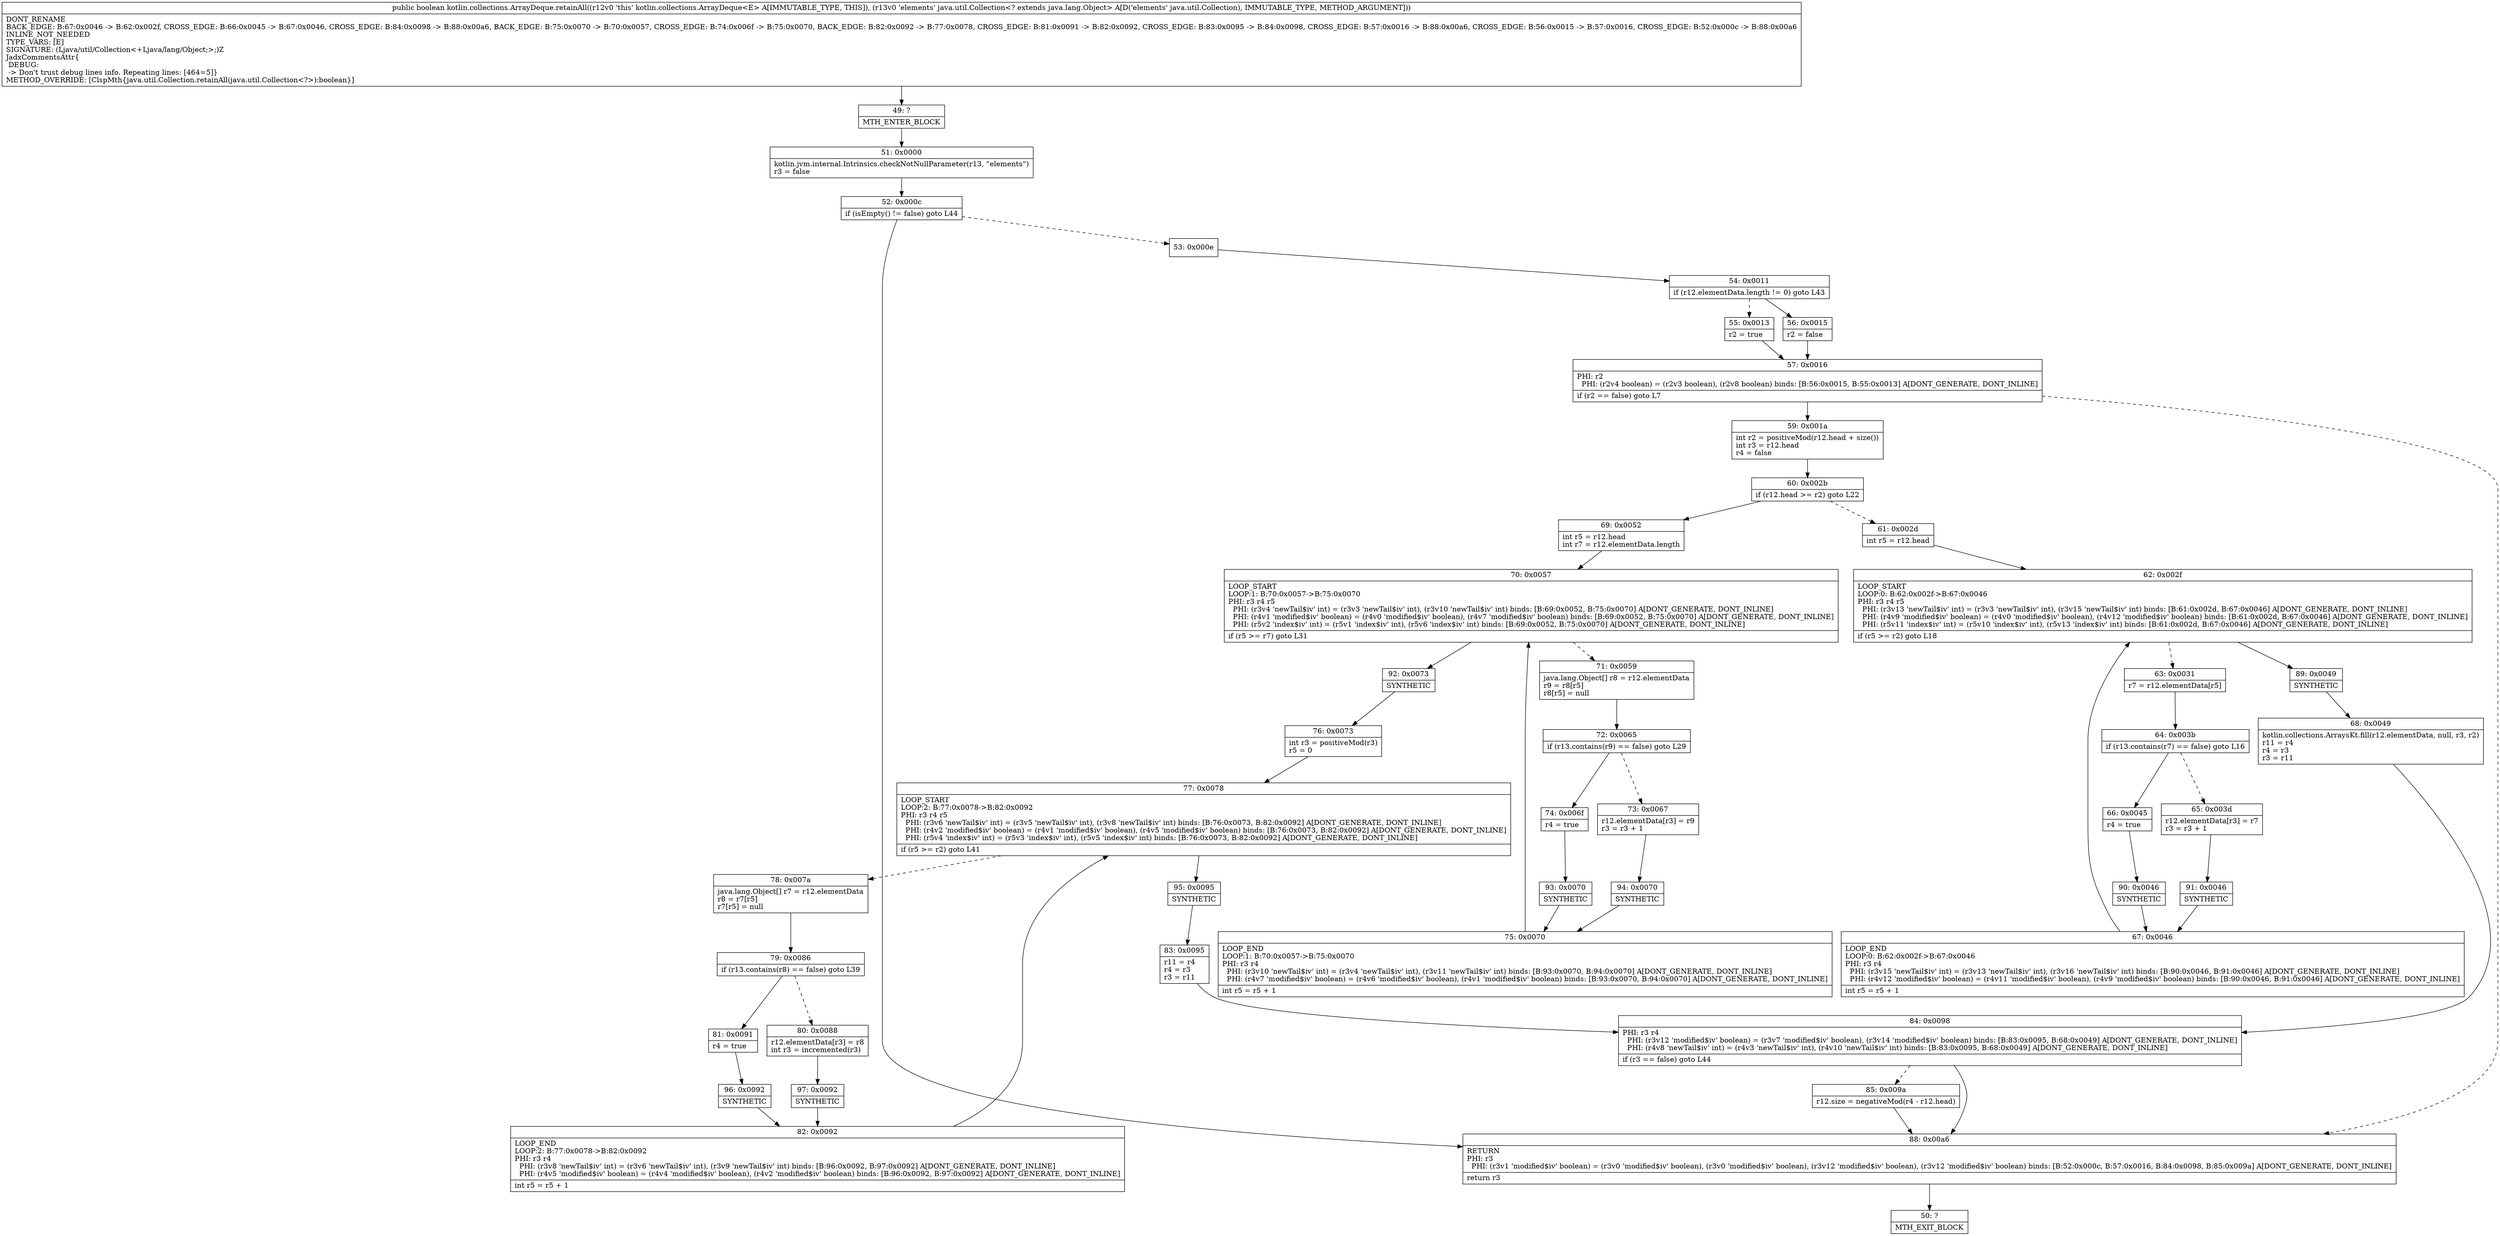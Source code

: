 digraph "CFG forkotlin.collections.ArrayDeque.retainAll(Ljava\/util\/Collection;)Z" {
Node_49 [shape=record,label="{49\:\ ?|MTH_ENTER_BLOCK\l}"];
Node_51 [shape=record,label="{51\:\ 0x0000|kotlin.jvm.internal.Intrinsics.checkNotNullParameter(r13, \"elements\")\lr3 = false\l}"];
Node_52 [shape=record,label="{52\:\ 0x000c|if (isEmpty() != false) goto L44\l}"];
Node_53 [shape=record,label="{53\:\ 0x000e}"];
Node_54 [shape=record,label="{54\:\ 0x0011|if (r12.elementData.length != 0) goto L43\l}"];
Node_55 [shape=record,label="{55\:\ 0x0013|r2 = true\l}"];
Node_57 [shape=record,label="{57\:\ 0x0016|PHI: r2 \l  PHI: (r2v4 boolean) = (r2v3 boolean), (r2v8 boolean) binds: [B:56:0x0015, B:55:0x0013] A[DONT_GENERATE, DONT_INLINE]\l|if (r2 == false) goto L7\l}"];
Node_59 [shape=record,label="{59\:\ 0x001a|int r2 = positiveMod(r12.head + size())\lint r3 = r12.head\lr4 = false\l}"];
Node_60 [shape=record,label="{60\:\ 0x002b|if (r12.head \>= r2) goto L22\l}"];
Node_61 [shape=record,label="{61\:\ 0x002d|int r5 = r12.head\l}"];
Node_62 [shape=record,label="{62\:\ 0x002f|LOOP_START\lLOOP:0: B:62:0x002f\-\>B:67:0x0046\lPHI: r3 r4 r5 \l  PHI: (r3v13 'newTail$iv' int) = (r3v3 'newTail$iv' int), (r3v15 'newTail$iv' int) binds: [B:61:0x002d, B:67:0x0046] A[DONT_GENERATE, DONT_INLINE]\l  PHI: (r4v9 'modified$iv' boolean) = (r4v0 'modified$iv' boolean), (r4v12 'modified$iv' boolean) binds: [B:61:0x002d, B:67:0x0046] A[DONT_GENERATE, DONT_INLINE]\l  PHI: (r5v11 'index$iv' int) = (r5v10 'index$iv' int), (r5v13 'index$iv' int) binds: [B:61:0x002d, B:67:0x0046] A[DONT_GENERATE, DONT_INLINE]\l|if (r5 \>= r2) goto L18\l}"];
Node_63 [shape=record,label="{63\:\ 0x0031|r7 = r12.elementData[r5]\l}"];
Node_64 [shape=record,label="{64\:\ 0x003b|if (r13.contains(r7) == false) goto L16\l}"];
Node_65 [shape=record,label="{65\:\ 0x003d|r12.elementData[r3] = r7\lr3 = r3 + 1\l}"];
Node_91 [shape=record,label="{91\:\ 0x0046|SYNTHETIC\l}"];
Node_67 [shape=record,label="{67\:\ 0x0046|LOOP_END\lLOOP:0: B:62:0x002f\-\>B:67:0x0046\lPHI: r3 r4 \l  PHI: (r3v15 'newTail$iv' int) = (r3v13 'newTail$iv' int), (r3v16 'newTail$iv' int) binds: [B:90:0x0046, B:91:0x0046] A[DONT_GENERATE, DONT_INLINE]\l  PHI: (r4v12 'modified$iv' boolean) = (r4v11 'modified$iv' boolean), (r4v9 'modified$iv' boolean) binds: [B:90:0x0046, B:91:0x0046] A[DONT_GENERATE, DONT_INLINE]\l|int r5 = r5 + 1\l}"];
Node_66 [shape=record,label="{66\:\ 0x0045|r4 = true\l}"];
Node_90 [shape=record,label="{90\:\ 0x0046|SYNTHETIC\l}"];
Node_89 [shape=record,label="{89\:\ 0x0049|SYNTHETIC\l}"];
Node_68 [shape=record,label="{68\:\ 0x0049|kotlin.collections.ArraysKt.fill(r12.elementData, null, r3, r2)\lr11 = r4\lr4 = r3\lr3 = r11\l}"];
Node_84 [shape=record,label="{84\:\ 0x0098|PHI: r3 r4 \l  PHI: (r3v12 'modified$iv' boolean) = (r3v7 'modified$iv' boolean), (r3v14 'modified$iv' boolean) binds: [B:83:0x0095, B:68:0x0049] A[DONT_GENERATE, DONT_INLINE]\l  PHI: (r4v8 'newTail$iv' int) = (r4v3 'newTail$iv' int), (r4v10 'newTail$iv' int) binds: [B:83:0x0095, B:68:0x0049] A[DONT_GENERATE, DONT_INLINE]\l|if (r3 == false) goto L44\l}"];
Node_85 [shape=record,label="{85\:\ 0x009a|r12.size = negativeMod(r4 \- r12.head)\l}"];
Node_69 [shape=record,label="{69\:\ 0x0052|int r5 = r12.head\lint r7 = r12.elementData.length\l}"];
Node_70 [shape=record,label="{70\:\ 0x0057|LOOP_START\lLOOP:1: B:70:0x0057\-\>B:75:0x0070\lPHI: r3 r4 r5 \l  PHI: (r3v4 'newTail$iv' int) = (r3v3 'newTail$iv' int), (r3v10 'newTail$iv' int) binds: [B:69:0x0052, B:75:0x0070] A[DONT_GENERATE, DONT_INLINE]\l  PHI: (r4v1 'modified$iv' boolean) = (r4v0 'modified$iv' boolean), (r4v7 'modified$iv' boolean) binds: [B:69:0x0052, B:75:0x0070] A[DONT_GENERATE, DONT_INLINE]\l  PHI: (r5v2 'index$iv' int) = (r5v1 'index$iv' int), (r5v6 'index$iv' int) binds: [B:69:0x0052, B:75:0x0070] A[DONT_GENERATE, DONT_INLINE]\l|if (r5 \>= r7) goto L31\l}"];
Node_71 [shape=record,label="{71\:\ 0x0059|java.lang.Object[] r8 = r12.elementData\lr9 = r8[r5]\lr8[r5] = null\l}"];
Node_72 [shape=record,label="{72\:\ 0x0065|if (r13.contains(r9) == false) goto L29\l}"];
Node_73 [shape=record,label="{73\:\ 0x0067|r12.elementData[r3] = r9\lr3 = r3 + 1\l}"];
Node_94 [shape=record,label="{94\:\ 0x0070|SYNTHETIC\l}"];
Node_75 [shape=record,label="{75\:\ 0x0070|LOOP_END\lLOOP:1: B:70:0x0057\-\>B:75:0x0070\lPHI: r3 r4 \l  PHI: (r3v10 'newTail$iv' int) = (r3v4 'newTail$iv' int), (r3v11 'newTail$iv' int) binds: [B:93:0x0070, B:94:0x0070] A[DONT_GENERATE, DONT_INLINE]\l  PHI: (r4v7 'modified$iv' boolean) = (r4v6 'modified$iv' boolean), (r4v1 'modified$iv' boolean) binds: [B:93:0x0070, B:94:0x0070] A[DONT_GENERATE, DONT_INLINE]\l|int r5 = r5 + 1\l}"];
Node_74 [shape=record,label="{74\:\ 0x006f|r4 = true\l}"];
Node_93 [shape=record,label="{93\:\ 0x0070|SYNTHETIC\l}"];
Node_92 [shape=record,label="{92\:\ 0x0073|SYNTHETIC\l}"];
Node_76 [shape=record,label="{76\:\ 0x0073|int r3 = positiveMod(r3)\lr5 = 0\l}"];
Node_77 [shape=record,label="{77\:\ 0x0078|LOOP_START\lLOOP:2: B:77:0x0078\-\>B:82:0x0092\lPHI: r3 r4 r5 \l  PHI: (r3v6 'newTail$iv' int) = (r3v5 'newTail$iv' int), (r3v8 'newTail$iv' int) binds: [B:76:0x0073, B:82:0x0092] A[DONT_GENERATE, DONT_INLINE]\l  PHI: (r4v2 'modified$iv' boolean) = (r4v1 'modified$iv' boolean), (r4v5 'modified$iv' boolean) binds: [B:76:0x0073, B:82:0x0092] A[DONT_GENERATE, DONT_INLINE]\l  PHI: (r5v4 'index$iv' int) = (r5v3 'index$iv' int), (r5v5 'index$iv' int) binds: [B:76:0x0073, B:82:0x0092] A[DONT_GENERATE, DONT_INLINE]\l|if (r5 \>= r2) goto L41\l}"];
Node_78 [shape=record,label="{78\:\ 0x007a|java.lang.Object[] r7 = r12.elementData\lr8 = r7[r5]\lr7[r5] = null\l}"];
Node_79 [shape=record,label="{79\:\ 0x0086|if (r13.contains(r8) == false) goto L39\l}"];
Node_80 [shape=record,label="{80\:\ 0x0088|r12.elementData[r3] = r8\lint r3 = incremented(r3)\l}"];
Node_97 [shape=record,label="{97\:\ 0x0092|SYNTHETIC\l}"];
Node_82 [shape=record,label="{82\:\ 0x0092|LOOP_END\lLOOP:2: B:77:0x0078\-\>B:82:0x0092\lPHI: r3 r4 \l  PHI: (r3v8 'newTail$iv' int) = (r3v6 'newTail$iv' int), (r3v9 'newTail$iv' int) binds: [B:96:0x0092, B:97:0x0092] A[DONT_GENERATE, DONT_INLINE]\l  PHI: (r4v5 'modified$iv' boolean) = (r4v4 'modified$iv' boolean), (r4v2 'modified$iv' boolean) binds: [B:96:0x0092, B:97:0x0092] A[DONT_GENERATE, DONT_INLINE]\l|int r5 = r5 + 1\l}"];
Node_81 [shape=record,label="{81\:\ 0x0091|r4 = true\l}"];
Node_96 [shape=record,label="{96\:\ 0x0092|SYNTHETIC\l}"];
Node_95 [shape=record,label="{95\:\ 0x0095|SYNTHETIC\l}"];
Node_83 [shape=record,label="{83\:\ 0x0095|r11 = r4\lr4 = r3\lr3 = r11\l}"];
Node_56 [shape=record,label="{56\:\ 0x0015|r2 = false\l}"];
Node_88 [shape=record,label="{88\:\ 0x00a6|RETURN\lPHI: r3 \l  PHI: (r3v1 'modified$iv' boolean) = (r3v0 'modified$iv' boolean), (r3v0 'modified$iv' boolean), (r3v12 'modified$iv' boolean), (r3v12 'modified$iv' boolean) binds: [B:52:0x000c, B:57:0x0016, B:84:0x0098, B:85:0x009a] A[DONT_GENERATE, DONT_INLINE]\l|return r3\l}"];
Node_50 [shape=record,label="{50\:\ ?|MTH_EXIT_BLOCK\l}"];
MethodNode[shape=record,label="{public boolean kotlin.collections.ArrayDeque.retainAll((r12v0 'this' kotlin.collections.ArrayDeque\<E\> A[IMMUTABLE_TYPE, THIS]), (r13v0 'elements' java.util.Collection\<? extends java.lang.Object\> A[D('elements' java.util.Collection), IMMUTABLE_TYPE, METHOD_ARGUMENT]))  | DONT_RENAME\lBACK_EDGE: B:67:0x0046 \-\> B:62:0x002f, CROSS_EDGE: B:66:0x0045 \-\> B:67:0x0046, CROSS_EDGE: B:84:0x0098 \-\> B:88:0x00a6, BACK_EDGE: B:75:0x0070 \-\> B:70:0x0057, CROSS_EDGE: B:74:0x006f \-\> B:75:0x0070, BACK_EDGE: B:82:0x0092 \-\> B:77:0x0078, CROSS_EDGE: B:81:0x0091 \-\> B:82:0x0092, CROSS_EDGE: B:83:0x0095 \-\> B:84:0x0098, CROSS_EDGE: B:57:0x0016 \-\> B:88:0x00a6, CROSS_EDGE: B:56:0x0015 \-\> B:57:0x0016, CROSS_EDGE: B:52:0x000c \-\> B:88:0x00a6\lINLINE_NOT_NEEDED\lTYPE_VARS: [E]\lSIGNATURE: (Ljava\/util\/Collection\<+Ljava\/lang\/Object;\>;)Z\lJadxCommentsAttr\{\l DEBUG: \l \-\> Don't trust debug lines info. Repeating lines: [464=5]\}\lMETHOD_OVERRIDE: [ClspMth\{java.util.Collection.retainAll(java.util.Collection\<?\>):boolean\}]\l}"];
MethodNode -> Node_49;Node_49 -> Node_51;
Node_51 -> Node_52;
Node_52 -> Node_53[style=dashed];
Node_52 -> Node_88;
Node_53 -> Node_54;
Node_54 -> Node_55[style=dashed];
Node_54 -> Node_56;
Node_55 -> Node_57;
Node_57 -> Node_59;
Node_57 -> Node_88[style=dashed];
Node_59 -> Node_60;
Node_60 -> Node_61[style=dashed];
Node_60 -> Node_69;
Node_61 -> Node_62;
Node_62 -> Node_63[style=dashed];
Node_62 -> Node_89;
Node_63 -> Node_64;
Node_64 -> Node_65[style=dashed];
Node_64 -> Node_66;
Node_65 -> Node_91;
Node_91 -> Node_67;
Node_67 -> Node_62;
Node_66 -> Node_90;
Node_90 -> Node_67;
Node_89 -> Node_68;
Node_68 -> Node_84;
Node_84 -> Node_85[style=dashed];
Node_84 -> Node_88;
Node_85 -> Node_88;
Node_69 -> Node_70;
Node_70 -> Node_71[style=dashed];
Node_70 -> Node_92;
Node_71 -> Node_72;
Node_72 -> Node_73[style=dashed];
Node_72 -> Node_74;
Node_73 -> Node_94;
Node_94 -> Node_75;
Node_75 -> Node_70;
Node_74 -> Node_93;
Node_93 -> Node_75;
Node_92 -> Node_76;
Node_76 -> Node_77;
Node_77 -> Node_78[style=dashed];
Node_77 -> Node_95;
Node_78 -> Node_79;
Node_79 -> Node_80[style=dashed];
Node_79 -> Node_81;
Node_80 -> Node_97;
Node_97 -> Node_82;
Node_82 -> Node_77;
Node_81 -> Node_96;
Node_96 -> Node_82;
Node_95 -> Node_83;
Node_83 -> Node_84;
Node_56 -> Node_57;
Node_88 -> Node_50;
}

